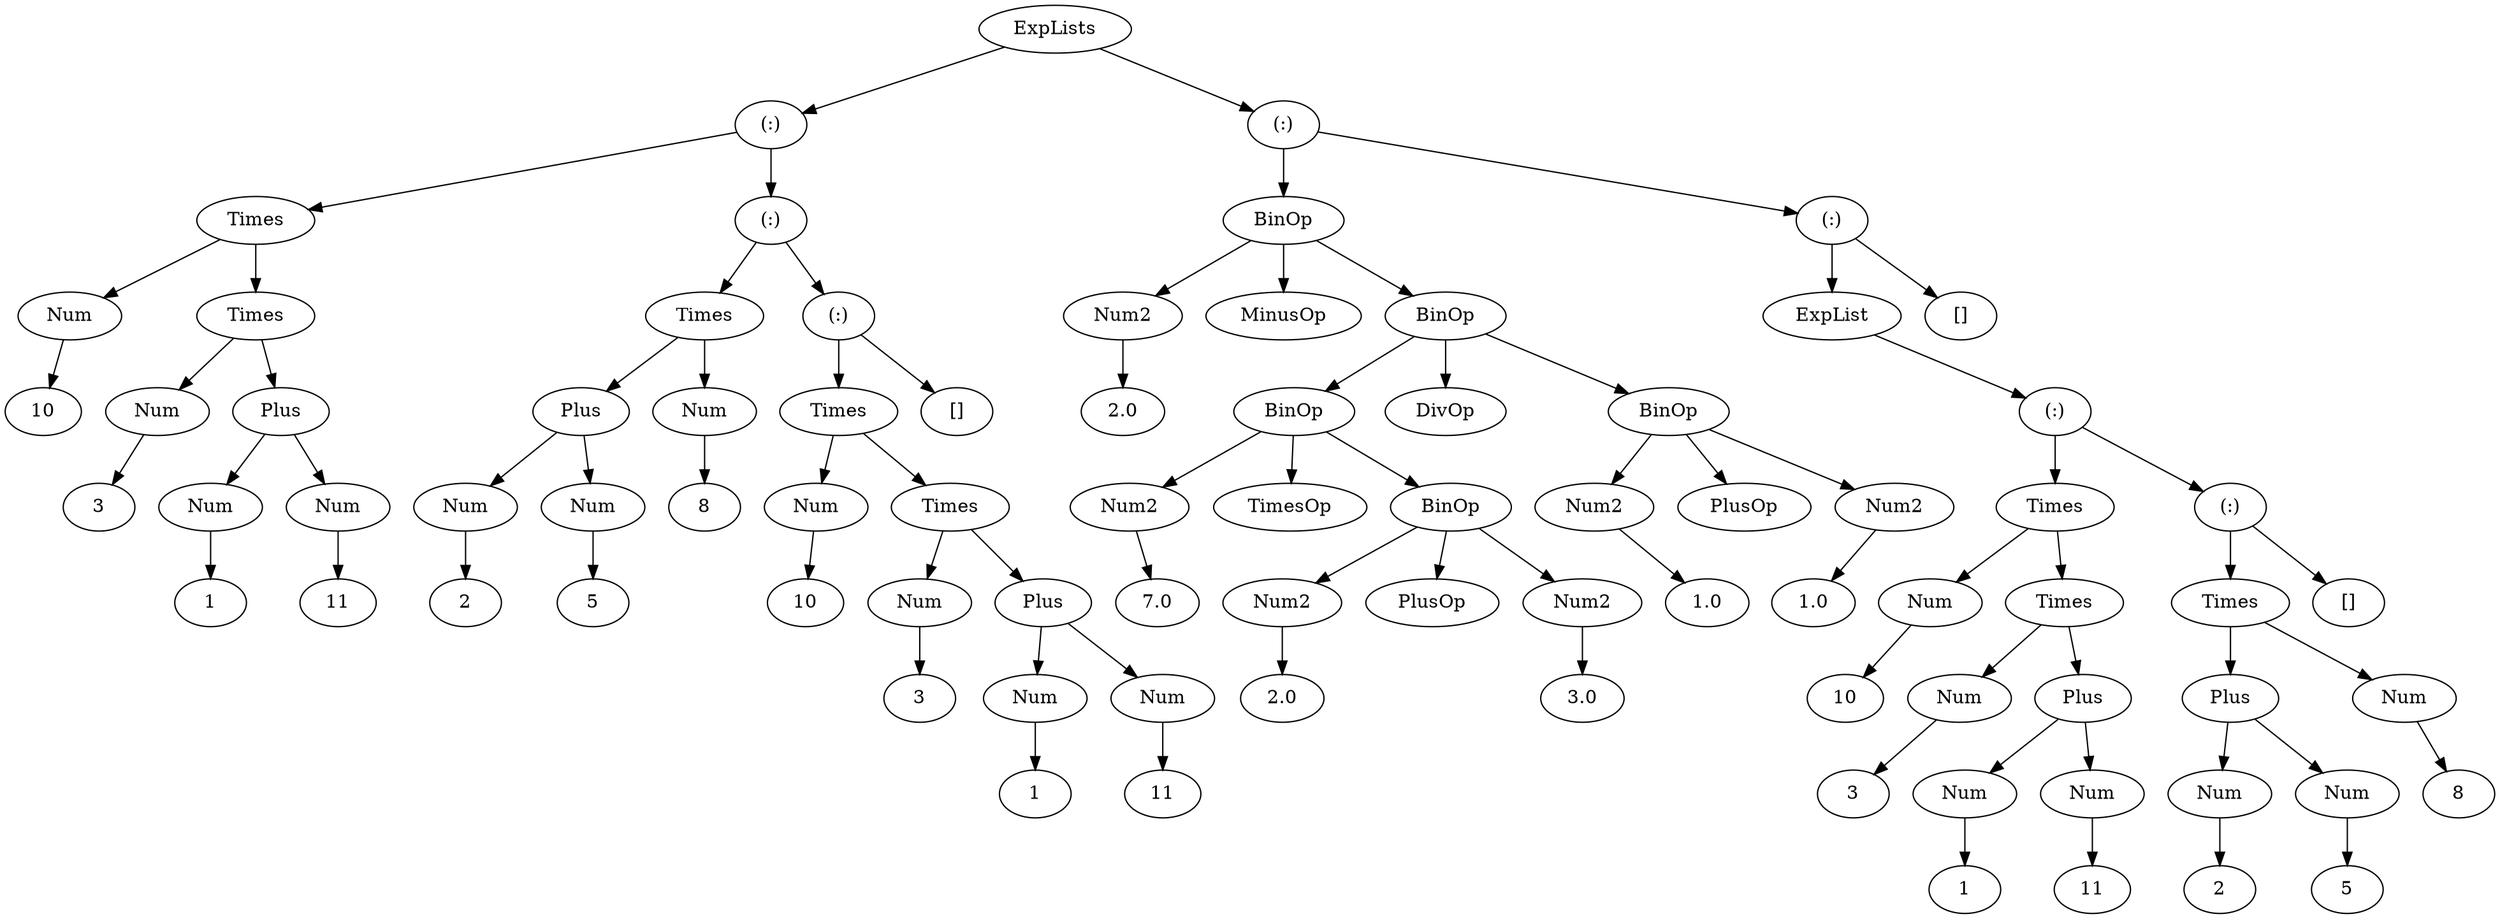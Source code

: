 digraph "" {
  "1" [label=" ExpLists "];
  "1" -> "1.1" [];
  "1" -> "1.2" [];
  "1.1" [label=" (:) "];
  "1.1" -> "1.1.1" [];
  "1.1" -> "1.1.2" [];
  "1.1.1" [label=" Times "];
  "1.1.1" -> "1.1.1.1" [];
  "1.1.1" -> "1.1.1.2" [];
  "1.1.1.1" [label=" Num "];
  "1.1.1.1" -> "1.1.1.1.1" [];
  "1.1.1.1.1" [label=" 10 "];
  "1.1.1.2" [label=" Times "];
  "1.1.1.2" -> "1.1.1.2.1" [];
  "1.1.1.2" -> "1.1.1.2.2" [];
  "1.1.1.2.1" [label=" Num "];
  "1.1.1.2.1" -> "1.1.1.2.1.1" [];
  "1.1.1.2.1.1" [label=" 3 "];
  "1.1.1.2.2" [label=" Plus "];
  "1.1.1.2.2" -> "1.1.1.2.2.1" [];
  "1.1.1.2.2" -> "1.1.1.2.2.2" [];
  "1.1.1.2.2.1" [label=" Num "];
  "1.1.1.2.2.1" -> "1.1.1.2.2.1.1" [];
  "1.1.1.2.2.1.1" [label=" 1 "];
  "1.1.1.2.2.2" [label=" Num "];
  "1.1.1.2.2.2" -> "1.1.1.2.2.2.1" [];
  "1.1.1.2.2.2.1" [label=" 11 "];
  "1.1.2" [label=" (:) "];
  "1.1.2" -> "1.1.2.1" [];
  "1.1.2" -> "1.1.2.2" [];
  "1.1.2.1" [label=" Times "];
  "1.1.2.1" -> "1.1.2.1.1" [];
  "1.1.2.1" -> "1.1.2.1.2" [];
  "1.1.2.1.1" [label=" Plus "];
  "1.1.2.1.1" -> "1.1.2.1.1.1" [];
  "1.1.2.1.1" -> "1.1.2.1.1.2" [];
  "1.1.2.1.1.1" [label=" Num "];
  "1.1.2.1.1.1" -> "1.1.2.1.1.1.1" [];
  "1.1.2.1.1.1.1" [label=" 2 "];
  "1.1.2.1.1.2" [label=" Num "];
  "1.1.2.1.1.2" -> "1.1.2.1.1.2.1" [];
  "1.1.2.1.1.2.1" [label=" 5 "];
  "1.1.2.1.2" [label=" Num "];
  "1.1.2.1.2" -> "1.1.2.1.2.1" [];
  "1.1.2.1.2.1" [label=" 8 "];
  "1.1.2.2" [label=" (:) "];
  "1.1.2.2" -> "1.1.2.2.1" [];
  "1.1.2.2" -> "1.1.2.2.2" [];
  "1.1.2.2.1" [label=" Times "];
  "1.1.2.2.1" -> "1.1.2.2.1.1" [];
  "1.1.2.2.1" -> "1.1.2.2.1.2" [];
  "1.1.2.2.1.1" [label=" Num "];
  "1.1.2.2.1.1" -> "1.1.2.2.1.1.1" [];
  "1.1.2.2.1.1.1" [label=" 10 "];
  "1.1.2.2.1.2" [label=" Times "];
  "1.1.2.2.1.2" -> "1.1.2.2.1.2.1" [];
  "1.1.2.2.1.2" -> "1.1.2.2.1.2.2" [];
  "1.1.2.2.1.2.1" [label=" Num "];
  "1.1.2.2.1.2.1" -> "1.1.2.2.1.2.1.1" [];
  "1.1.2.2.1.2.1.1" [label=" 3 "];
  "1.1.2.2.1.2.2" [label=" Plus "];
  "1.1.2.2.1.2.2" -> "1.1.2.2.1.2.2.1" [];
  "1.1.2.2.1.2.2" -> "1.1.2.2.1.2.2.2" [];
  "1.1.2.2.1.2.2.1" [label=" Num "];
  "1.1.2.2.1.2.2.1" -> "1.1.2.2.1.2.2.1.1" [];
  "1.1.2.2.1.2.2.1.1" [label=" 1 "];
  "1.1.2.2.1.2.2.2" [label=" Num "];
  "1.1.2.2.1.2.2.2" -> "1.1.2.2.1.2.2.2.1" [];
  "1.1.2.2.1.2.2.2.1" [label=" 11 "];
  "1.1.2.2.2" [label=" [] "];
  "1.2" [label=" (:) "];
  "1.2" -> "1.2.1" [];
  "1.2" -> "1.2.2" [];
  "1.2.1" [label=" BinOp "];
  "1.2.1" -> "1.2.1.1" [];
  "1.2.1" -> "1.2.1.2" [];
  "1.2.1" -> "1.2.1.3" [];
  "1.2.1.1" [label=" Num2 "];
  "1.2.1.1" -> "1.2.1.1.1" [];
  "1.2.1.1.1" [label=" 2.0 "];
  "1.2.1.2" [label=" MinusOp "];
  "1.2.1.3" [label=" BinOp "];
  "1.2.1.3" -> "1.2.1.3.1" [];
  "1.2.1.3" -> "1.2.1.3.2" [];
  "1.2.1.3" -> "1.2.1.3.3" [];
  "1.2.1.3.1" [label=" BinOp "];
  "1.2.1.3.1" -> "1.2.1.3.1.1" [];
  "1.2.1.3.1" -> "1.2.1.3.1.2" [];
  "1.2.1.3.1" -> "1.2.1.3.1.3" [];
  "1.2.1.3.1.1" [label=" Num2 "];
  "1.2.1.3.1.1" -> "1.2.1.3.1.1.1" [];
  "1.2.1.3.1.1.1" [label=" 7.0 "];
  "1.2.1.3.1.2" [label=" TimesOp "];
  "1.2.1.3.1.3" [label=" BinOp "];
  "1.2.1.3.1.3" -> "1.2.1.3.1.3.1" [];
  "1.2.1.3.1.3" -> "1.2.1.3.1.3.2" [];
  "1.2.1.3.1.3" -> "1.2.1.3.1.3.3" [];
  "1.2.1.3.1.3.1" [label=" Num2 "];
  "1.2.1.3.1.3.1" -> "1.2.1.3.1.3.1.1" [];
  "1.2.1.3.1.3.1.1" [label=" 2.0 "];
  "1.2.1.3.1.3.2" [label=" PlusOp "];
  "1.2.1.3.1.3.3" [label=" Num2 "];
  "1.2.1.3.1.3.3" -> "1.2.1.3.1.3.3.1" [];
  "1.2.1.3.1.3.3.1" [label=" 3.0 "];
  "1.2.1.3.2" [label=" DivOp "];
  "1.2.1.3.3" [label=" BinOp "];
  "1.2.1.3.3" -> "1.2.1.3.3.1" [];
  "1.2.1.3.3" -> "1.2.1.3.3.2" [];
  "1.2.1.3.3" -> "1.2.1.3.3.3" [];
  "1.2.1.3.3.1" [label=" Num2 "];
  "1.2.1.3.3.1" -> "1.2.1.3.3.1.1" [];
  "1.2.1.3.3.1.1" [label=" 1.0 "];
  "1.2.1.3.3.2" [label=" PlusOp "];
  "1.2.1.3.3.3" [label=" Num2 "];
  "1.2.1.3.3.3" -> "1.2.1.3.3.3.1" [];
  "1.2.1.3.3.3.1" [label=" 1.0 "];
  "1.2.2" [label=" (:) "];
  "1.2.2" -> "1.2.2.1" [];
  "1.2.2" -> "1.2.2.2" [];
  "1.2.2.1" [label=" ExpList "];
  "1.2.2.1" -> "1.2.2.1.1" [];
  "1.2.2.1.1" [label=" (:) "];
  "1.2.2.1.1" -> "1.2.2.1.1.1" [];
  "1.2.2.1.1" -> "1.2.2.1.1.2" [];
  "1.2.2.1.1.1" [label=" Times "];
  "1.2.2.1.1.1" -> "1.2.2.1.1.1.1" [];
  "1.2.2.1.1.1" -> "1.2.2.1.1.1.2" [];
  "1.2.2.1.1.1.1" [label=" Num "];
  "1.2.2.1.1.1.1" -> "1.2.2.1.1.1.1.1" [];
  "1.2.2.1.1.1.1.1" [label=" 10 "];
  "1.2.2.1.1.1.2" [label=" Times "];
  "1.2.2.1.1.1.2" -> "1.2.2.1.1.1.2.1" [];
  "1.2.2.1.1.1.2" -> "1.2.2.1.1.1.2.2" [];
  "1.2.2.1.1.1.2.1" [label=" Num "];
  "1.2.2.1.1.1.2.1" -> "1.2.2.1.1.1.2.1.1" [];
  "1.2.2.1.1.1.2.1.1" [label=" 3 "];
  "1.2.2.1.1.1.2.2" [label=" Plus "];
  "1.2.2.1.1.1.2.2" -> "1.2.2.1.1.1.2.2.1" [];
  "1.2.2.1.1.1.2.2" -> "1.2.2.1.1.1.2.2.2" [];
  "1.2.2.1.1.1.2.2.1" [label=" Num "];
  "1.2.2.1.1.1.2.2.1" -> "1.2.2.1.1.1.2.2.1.1" [];
  "1.2.2.1.1.1.2.2.1.1" [label=" 1 "];
  "1.2.2.1.1.1.2.2.2" [label=" Num "];
  "1.2.2.1.1.1.2.2.2" -> "1.2.2.1.1.1.2.2.2.1" [];
  "1.2.2.1.1.1.2.2.2.1" [label=" 11 "];
  "1.2.2.1.1.2" [label=" (:) "];
  "1.2.2.1.1.2" -> "1.2.2.1.1.2.1" [];
  "1.2.2.1.1.2" -> "1.2.2.1.1.2.2" [];
  "1.2.2.1.1.2.1" [label=" Times "];
  "1.2.2.1.1.2.1" -> "1.2.2.1.1.2.1.1" [];
  "1.2.2.1.1.2.1" -> "1.2.2.1.1.2.1.2" [];
  "1.2.2.1.1.2.1.1" [label=" Plus "];
  "1.2.2.1.1.2.1.1" -> "1.2.2.1.1.2.1.1.1" [];
  "1.2.2.1.1.2.1.1" -> "1.2.2.1.1.2.1.1.2" [];
  "1.2.2.1.1.2.1.1.1" [label=" Num "];
  "1.2.2.1.1.2.1.1.1" -> "1.2.2.1.1.2.1.1.1.1" [];
  "1.2.2.1.1.2.1.1.1.1" [label=" 2 "];
  "1.2.2.1.1.2.1.1.2" [label=" Num "];
  "1.2.2.1.1.2.1.1.2" -> "1.2.2.1.1.2.1.1.2.1" [];
  "1.2.2.1.1.2.1.1.2.1" [label=" 5 "];
  "1.2.2.1.1.2.1.2" [label=" Num "];
  "1.2.2.1.1.2.1.2" -> "1.2.2.1.1.2.1.2.1" [];
  "1.2.2.1.1.2.1.2.1" [label=" 8 "];
  "1.2.2.1.1.2.2" [label=" [] "];
  "1.2.2.2" [label=" [] "];
}